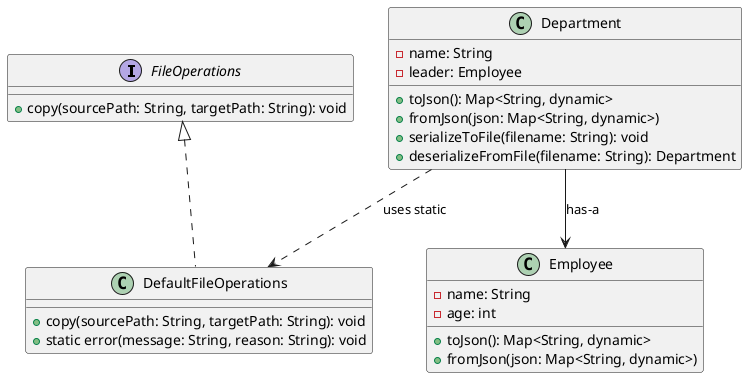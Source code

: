 @startuml

interface FileOperations {
  +copy(sourcePath: String, targetPath: String): void
}

class DefaultFileOperations {
  +copy(sourcePath: String, targetPath: String): void
  +static error(message: String, reason: String): void
}

FileOperations <|.. DefaultFileOperations

class Employee {
  -name: String
  -age: int
  +toJson(): Map<String, dynamic>
  +fromJson(json: Map<String, dynamic>)
}

class Department {
  -name: String
  -leader: Employee
  +toJson(): Map<String, dynamic>
  +fromJson(json: Map<String, dynamic>)
  +serializeToFile(filename: String): void
  +deserializeFromFile(filename: String): Department
}

Department --> Employee     : has-a
Department ..> DefaultFileOperations : uses static

@enduml
